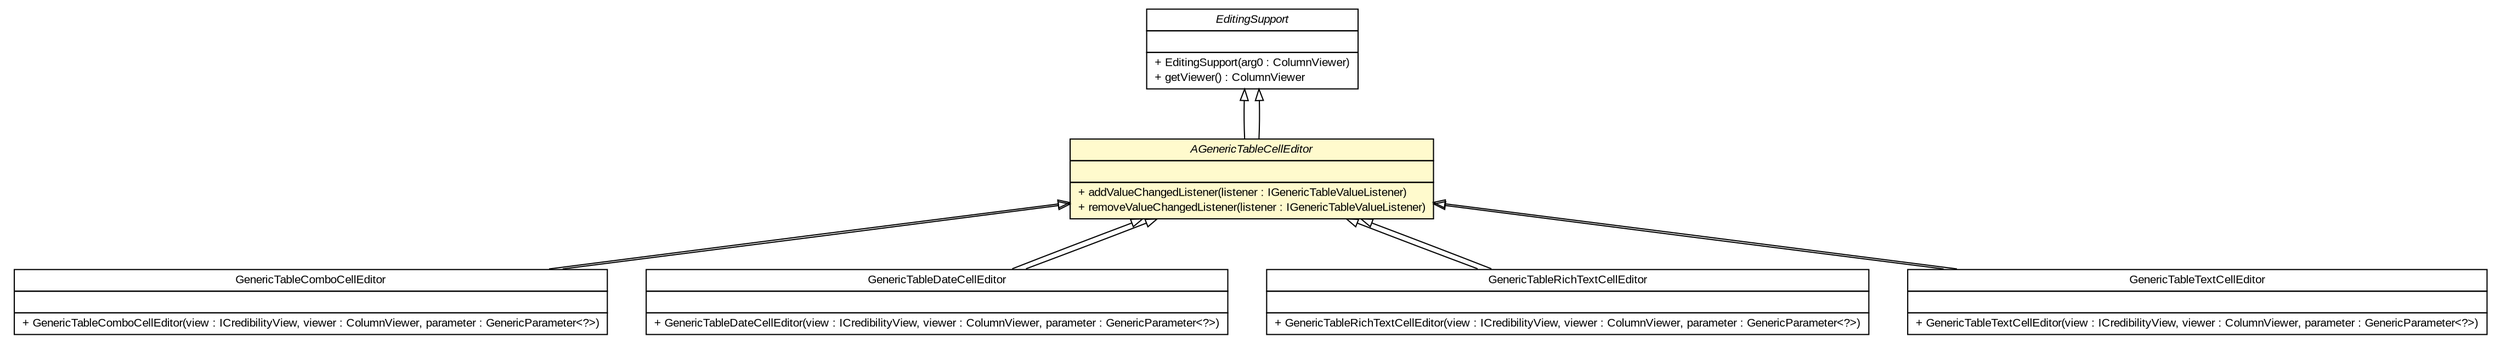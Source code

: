 #!/usr/local/bin/dot
#
# Class diagram 
# Generated by UMLGraph version R5_6-24-gf6e263 (http://www.umlgraph.org/)
#

digraph G {
	edge [fontname="arial",fontsize=10,labelfontname="arial",labelfontsize=10];
	node [fontname="arial",fontsize=10,shape=plaintext];
	nodesep=0.25;
	ranksep=0.5;
	// gov.sandia.cf.parts.viewer.editors.AGenericTableCellEditor
	c39330 [label=<<table title="gov.sandia.cf.parts.viewer.editors.AGenericTableCellEditor" border="0" cellborder="1" cellspacing="0" cellpadding="2" port="p" bgcolor="lemonChiffon" href="./AGenericTableCellEditor.html">
		<tr><td><table border="0" cellspacing="0" cellpadding="1">
<tr><td align="center" balign="center"><font face="arial italic"> AGenericTableCellEditor </font></td></tr>
		</table></td></tr>
		<tr><td><table border="0" cellspacing="0" cellpadding="1">
<tr><td align="left" balign="left">  </td></tr>
		</table></td></tr>
		<tr><td><table border="0" cellspacing="0" cellpadding="1">
<tr><td align="left" balign="left"> + addValueChangedListener(listener : IGenericTableValueListener) </td></tr>
<tr><td align="left" balign="left"> + removeValueChangedListener(listener : IGenericTableValueListener) </td></tr>
		</table></td></tr>
		</table>>, URL="./AGenericTableCellEditor.html", fontname="arial", fontcolor="black", fontsize=10.0];
	// gov.sandia.cf.parts.viewer.editors.GenericTableComboCellEditor
	c39337 [label=<<table title="gov.sandia.cf.parts.viewer.editors.GenericTableComboCellEditor" border="0" cellborder="1" cellspacing="0" cellpadding="2" port="p" href="./GenericTableComboCellEditor.html">
		<tr><td><table border="0" cellspacing="0" cellpadding="1">
<tr><td align="center" balign="center"> GenericTableComboCellEditor </td></tr>
		</table></td></tr>
		<tr><td><table border="0" cellspacing="0" cellpadding="1">
<tr><td align="left" balign="left">  </td></tr>
		</table></td></tr>
		<tr><td><table border="0" cellspacing="0" cellpadding="1">
<tr><td align="left" balign="left"> + GenericTableComboCellEditor(view : ICredibilityView, viewer : ColumnViewer, parameter : GenericParameter&lt;?&gt;) </td></tr>
		</table></td></tr>
		</table>>, URL="./GenericTableComboCellEditor.html", fontname="arial", fontcolor="black", fontsize=10.0];
	// gov.sandia.cf.parts.viewer.editors.GenericTableDateCellEditor
	c39338 [label=<<table title="gov.sandia.cf.parts.viewer.editors.GenericTableDateCellEditor" border="0" cellborder="1" cellspacing="0" cellpadding="2" port="p" href="./GenericTableDateCellEditor.html">
		<tr><td><table border="0" cellspacing="0" cellpadding="1">
<tr><td align="center" balign="center"> GenericTableDateCellEditor </td></tr>
		</table></td></tr>
		<tr><td><table border="0" cellspacing="0" cellpadding="1">
<tr><td align="left" balign="left">  </td></tr>
		</table></td></tr>
		<tr><td><table border="0" cellspacing="0" cellpadding="1">
<tr><td align="left" balign="left"> + GenericTableDateCellEditor(view : ICredibilityView, viewer : ColumnViewer, parameter : GenericParameter&lt;?&gt;) </td></tr>
		</table></td></tr>
		</table>>, URL="./GenericTableDateCellEditor.html", fontname="arial", fontcolor="black", fontsize=10.0];
	// gov.sandia.cf.parts.viewer.editors.GenericTableRichTextCellEditor
	c39341 [label=<<table title="gov.sandia.cf.parts.viewer.editors.GenericTableRichTextCellEditor" border="0" cellborder="1" cellspacing="0" cellpadding="2" port="p" href="./GenericTableRichTextCellEditor.html">
		<tr><td><table border="0" cellspacing="0" cellpadding="1">
<tr><td align="center" balign="center"> GenericTableRichTextCellEditor </td></tr>
		</table></td></tr>
		<tr><td><table border="0" cellspacing="0" cellpadding="1">
<tr><td align="left" balign="left">  </td></tr>
		</table></td></tr>
		<tr><td><table border="0" cellspacing="0" cellpadding="1">
<tr><td align="left" balign="left"> + GenericTableRichTextCellEditor(view : ICredibilityView, viewer : ColumnViewer, parameter : GenericParameter&lt;?&gt;) </td></tr>
		</table></td></tr>
		</table>>, URL="./GenericTableRichTextCellEditor.html", fontname="arial", fontcolor="black", fontsize=10.0];
	// gov.sandia.cf.parts.viewer.editors.GenericTableTextCellEditor
	c39342 [label=<<table title="gov.sandia.cf.parts.viewer.editors.GenericTableTextCellEditor" border="0" cellborder="1" cellspacing="0" cellpadding="2" port="p" href="./GenericTableTextCellEditor.html">
		<tr><td><table border="0" cellspacing="0" cellpadding="1">
<tr><td align="center" balign="center"> GenericTableTextCellEditor </td></tr>
		</table></td></tr>
		<tr><td><table border="0" cellspacing="0" cellpadding="1">
<tr><td align="left" balign="left">  </td></tr>
		</table></td></tr>
		<tr><td><table border="0" cellspacing="0" cellpadding="1">
<tr><td align="left" balign="left"> + GenericTableTextCellEditor(view : ICredibilityView, viewer : ColumnViewer, parameter : GenericParameter&lt;?&gt;) </td></tr>
		</table></td></tr>
		</table>>, URL="./GenericTableTextCellEditor.html", fontname="arial", fontcolor="black", fontsize=10.0];
	//gov.sandia.cf.parts.viewer.editors.AGenericTableCellEditor extends org.eclipse.jface.viewers.EditingSupport
	c39421:p -> c39330:p [dir=back,arrowtail=empty];
	//gov.sandia.cf.parts.viewer.editors.GenericTableComboCellEditor extends gov.sandia.cf.parts.viewer.editors.AGenericTableCellEditor
	c39330:p -> c39337:p [dir=back,arrowtail=empty];
	//gov.sandia.cf.parts.viewer.editors.GenericTableDateCellEditor extends gov.sandia.cf.parts.viewer.editors.AGenericTableCellEditor
	c39330:p -> c39338:p [dir=back,arrowtail=empty];
	//gov.sandia.cf.parts.viewer.editors.GenericTableRichTextCellEditor extends gov.sandia.cf.parts.viewer.editors.AGenericTableCellEditor
	c39330:p -> c39341:p [dir=back,arrowtail=empty];
	//gov.sandia.cf.parts.viewer.editors.GenericTableTextCellEditor extends gov.sandia.cf.parts.viewer.editors.AGenericTableCellEditor
	c39330:p -> c39342:p [dir=back,arrowtail=empty];
	//gov.sandia.cf.parts.viewer.editors.GenericTableTextCellEditor extends gov.sandia.cf.parts.viewer.editors.AGenericTableCellEditor
	c39330:p -> c39342:p [dir=back,arrowtail=empty];
	//gov.sandia.cf.parts.viewer.editors.GenericTableRichTextCellEditor extends gov.sandia.cf.parts.viewer.editors.AGenericTableCellEditor
	c39330:p -> c39341:p [dir=back,arrowtail=empty];
	//gov.sandia.cf.parts.viewer.editors.GenericTableDateCellEditor extends gov.sandia.cf.parts.viewer.editors.AGenericTableCellEditor
	c39330:p -> c39338:p [dir=back,arrowtail=empty];
	//gov.sandia.cf.parts.viewer.editors.GenericTableComboCellEditor extends gov.sandia.cf.parts.viewer.editors.AGenericTableCellEditor
	c39330:p -> c39337:p [dir=back,arrowtail=empty];
	//gov.sandia.cf.parts.viewer.editors.AGenericTableCellEditor extends org.eclipse.jface.viewers.EditingSupport
	c39421:p -> c39330:p [dir=back,arrowtail=empty];
	// org.eclipse.jface.viewers.EditingSupport
	c39421 [label=<<table title="org.eclipse.jface.viewers.EditingSupport" border="0" cellborder="1" cellspacing="0" cellpadding="2" port="p" href="http://java.sun.com/j2se/1.4.2/docs/api/org/eclipse/jface/viewers/EditingSupport.html">
		<tr><td><table border="0" cellspacing="0" cellpadding="1">
<tr><td align="center" balign="center"><font face="arial italic"> EditingSupport </font></td></tr>
		</table></td></tr>
		<tr><td><table border="0" cellspacing="0" cellpadding="1">
<tr><td align="left" balign="left">  </td></tr>
		</table></td></tr>
		<tr><td><table border="0" cellspacing="0" cellpadding="1">
<tr><td align="left" balign="left"> + EditingSupport(arg0 : ColumnViewer) </td></tr>
<tr><td align="left" balign="left"> + getViewer() : ColumnViewer </td></tr>
		</table></td></tr>
		</table>>, URL="http://java.sun.com/j2se/1.4.2/docs/api/org/eclipse/jface/viewers/EditingSupport.html", fontname="arial", fontcolor="black", fontsize=10.0];
}

